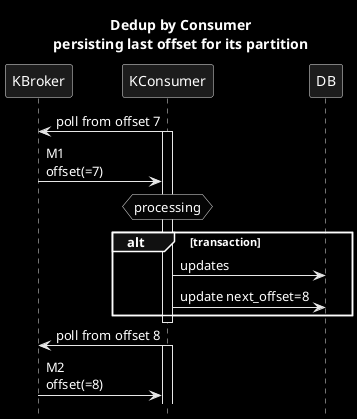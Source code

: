 @startuml
title Dedup by Consumer\npersisting last offset for its partition
hide footbox
skinparam monochrome reverse
KBroker<-KConsumer: poll from offset 7
KConsumer++
KBroker->KConsumer: M1\noffset(=7)
hnote over KConsumer: processing
alt transaction
KConsumer->DB: updates
KConsumer->DB: update next_offset=8
end
KConsumer--

KBroker<-KConsumer: poll from offset 8
KConsumer++
KBroker->KConsumer: M2\noffset(=8)
@enduml